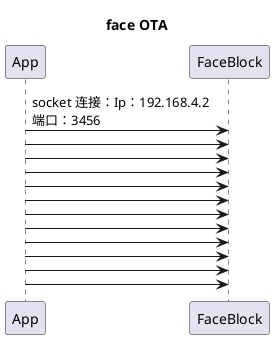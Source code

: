 @startuml
title face OTA
    App->FaceBlock: socket 连接：Ip：192.168.4.2 \n端口：3456
    App->FaceBlock:
    App->FaceBlock:
    App->FaceBlock:
    App->FaceBlock:
    App->FaceBlock:
    App->FaceBlock:
    App->FaceBlock:
    App->FaceBlock:
    App->FaceBlock:
    App->FaceBlock:
    App->FaceBlock:


@enduml